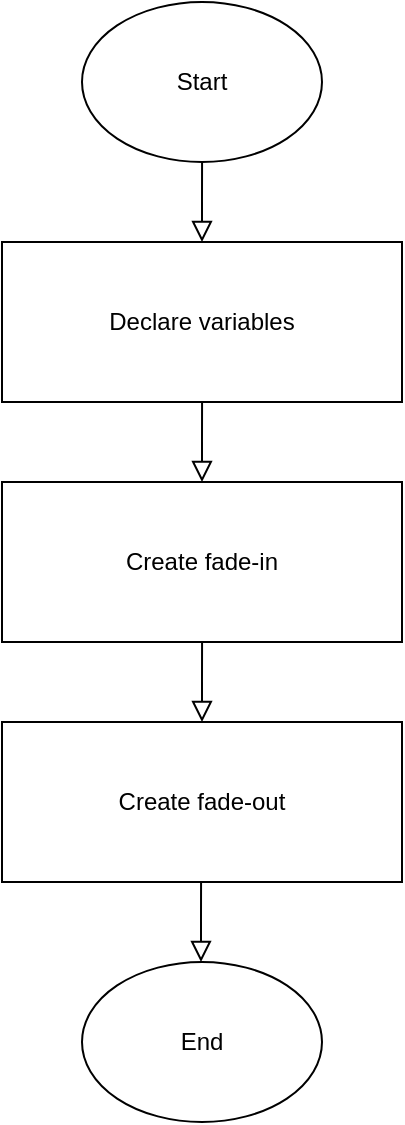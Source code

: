 <mxfile version="26.2.13">
  <diagram name="Σελίδα-1" id="xpOYcWfi4Fuk3x3zlf87">
    <mxGraphModel dx="1428" dy="751" grid="1" gridSize="10" guides="1" tooltips="1" connect="1" arrows="1" fold="1" page="1" pageScale="1" pageWidth="827" pageHeight="1169" math="0" shadow="0">
      <root>
        <mxCell id="0" />
        <mxCell id="1" parent="0" />
        <mxCell id="BjovIeTzeRs0R_ksvZu9-1" value="" style="rounded=0;html=1;jettySize=auto;orthogonalLoop=1;fontSize=11;endArrow=block;endFill=0;endSize=8;strokeWidth=1;shadow=0;labelBackgroundColor=none;edgeStyle=orthogonalEdgeStyle;" edge="1" parent="1">
          <mxGeometry relative="1" as="geometry">
            <mxPoint x="320.034" y="110" as="sourcePoint" />
            <mxPoint x="320" y="150" as="targetPoint" />
            <Array as="points">
              <mxPoint x="320" y="130" />
              <mxPoint x="320" y="130" />
            </Array>
          </mxGeometry>
        </mxCell>
        <mxCell id="BjovIeTzeRs0R_ksvZu9-2" value="&lt;font&gt;Start&lt;/font&gt;" style="ellipse;whiteSpace=wrap;html=1;" vertex="1" parent="1">
          <mxGeometry x="260" y="30" width="120" height="80" as="geometry" />
        </mxCell>
        <mxCell id="BjovIeTzeRs0R_ksvZu9-3" value="Declare variables" style="rounded=0;whiteSpace=wrap;html=1;" vertex="1" parent="1">
          <mxGeometry x="220" y="150" width="200" height="80" as="geometry" />
        </mxCell>
        <mxCell id="BjovIeTzeRs0R_ksvZu9-4" value="" style="rounded=0;html=1;jettySize=auto;orthogonalLoop=1;fontSize=11;endArrow=block;endFill=0;endSize=8;strokeWidth=1;shadow=0;labelBackgroundColor=none;edgeStyle=orthogonalEdgeStyle;" edge="1" parent="1">
          <mxGeometry relative="1" as="geometry">
            <mxPoint x="320.034" y="230" as="sourcePoint" />
            <mxPoint x="320" y="270" as="targetPoint" />
            <Array as="points">
              <mxPoint x="320" y="250" />
              <mxPoint x="320" y="250" />
            </Array>
          </mxGeometry>
        </mxCell>
        <mxCell id="BjovIeTzeRs0R_ksvZu9-5" value="&lt;font&gt;End&lt;/font&gt;" style="ellipse;whiteSpace=wrap;html=1;" vertex="1" parent="1">
          <mxGeometry x="260" y="510" width="120" height="80" as="geometry" />
        </mxCell>
        <mxCell id="BjovIeTzeRs0R_ksvZu9-6" value="Create fade-in" style="rounded=0;whiteSpace=wrap;html=1;" vertex="1" parent="1">
          <mxGeometry x="220" y="270" width="200" height="80" as="geometry" />
        </mxCell>
        <mxCell id="BjovIeTzeRs0R_ksvZu9-7" value="" style="rounded=0;html=1;jettySize=auto;orthogonalLoop=1;fontSize=11;endArrow=block;endFill=0;endSize=8;strokeWidth=1;shadow=0;labelBackgroundColor=none;edgeStyle=orthogonalEdgeStyle;" edge="1" parent="1">
          <mxGeometry relative="1" as="geometry">
            <mxPoint x="320.034" y="350" as="sourcePoint" />
            <mxPoint x="320" y="390" as="targetPoint" />
            <Array as="points">
              <mxPoint x="320" y="370" />
              <mxPoint x="320" y="370" />
            </Array>
          </mxGeometry>
        </mxCell>
        <mxCell id="BjovIeTzeRs0R_ksvZu9-8" value="Create fade-out" style="rounded=0;whiteSpace=wrap;html=1;" vertex="1" parent="1">
          <mxGeometry x="220" y="390" width="200" height="80" as="geometry" />
        </mxCell>
        <mxCell id="BjovIeTzeRs0R_ksvZu9-9" value="" style="rounded=0;html=1;jettySize=auto;orthogonalLoop=1;fontSize=11;endArrow=block;endFill=0;endSize=8;strokeWidth=1;shadow=0;labelBackgroundColor=none;edgeStyle=orthogonalEdgeStyle;" edge="1" parent="1">
          <mxGeometry relative="1" as="geometry">
            <mxPoint x="319.534" y="470" as="sourcePoint" />
            <mxPoint x="319.5" y="510" as="targetPoint" />
            <Array as="points">
              <mxPoint x="319.5" y="490" />
              <mxPoint x="319.5" y="490" />
            </Array>
          </mxGeometry>
        </mxCell>
      </root>
    </mxGraphModel>
  </diagram>
</mxfile>
